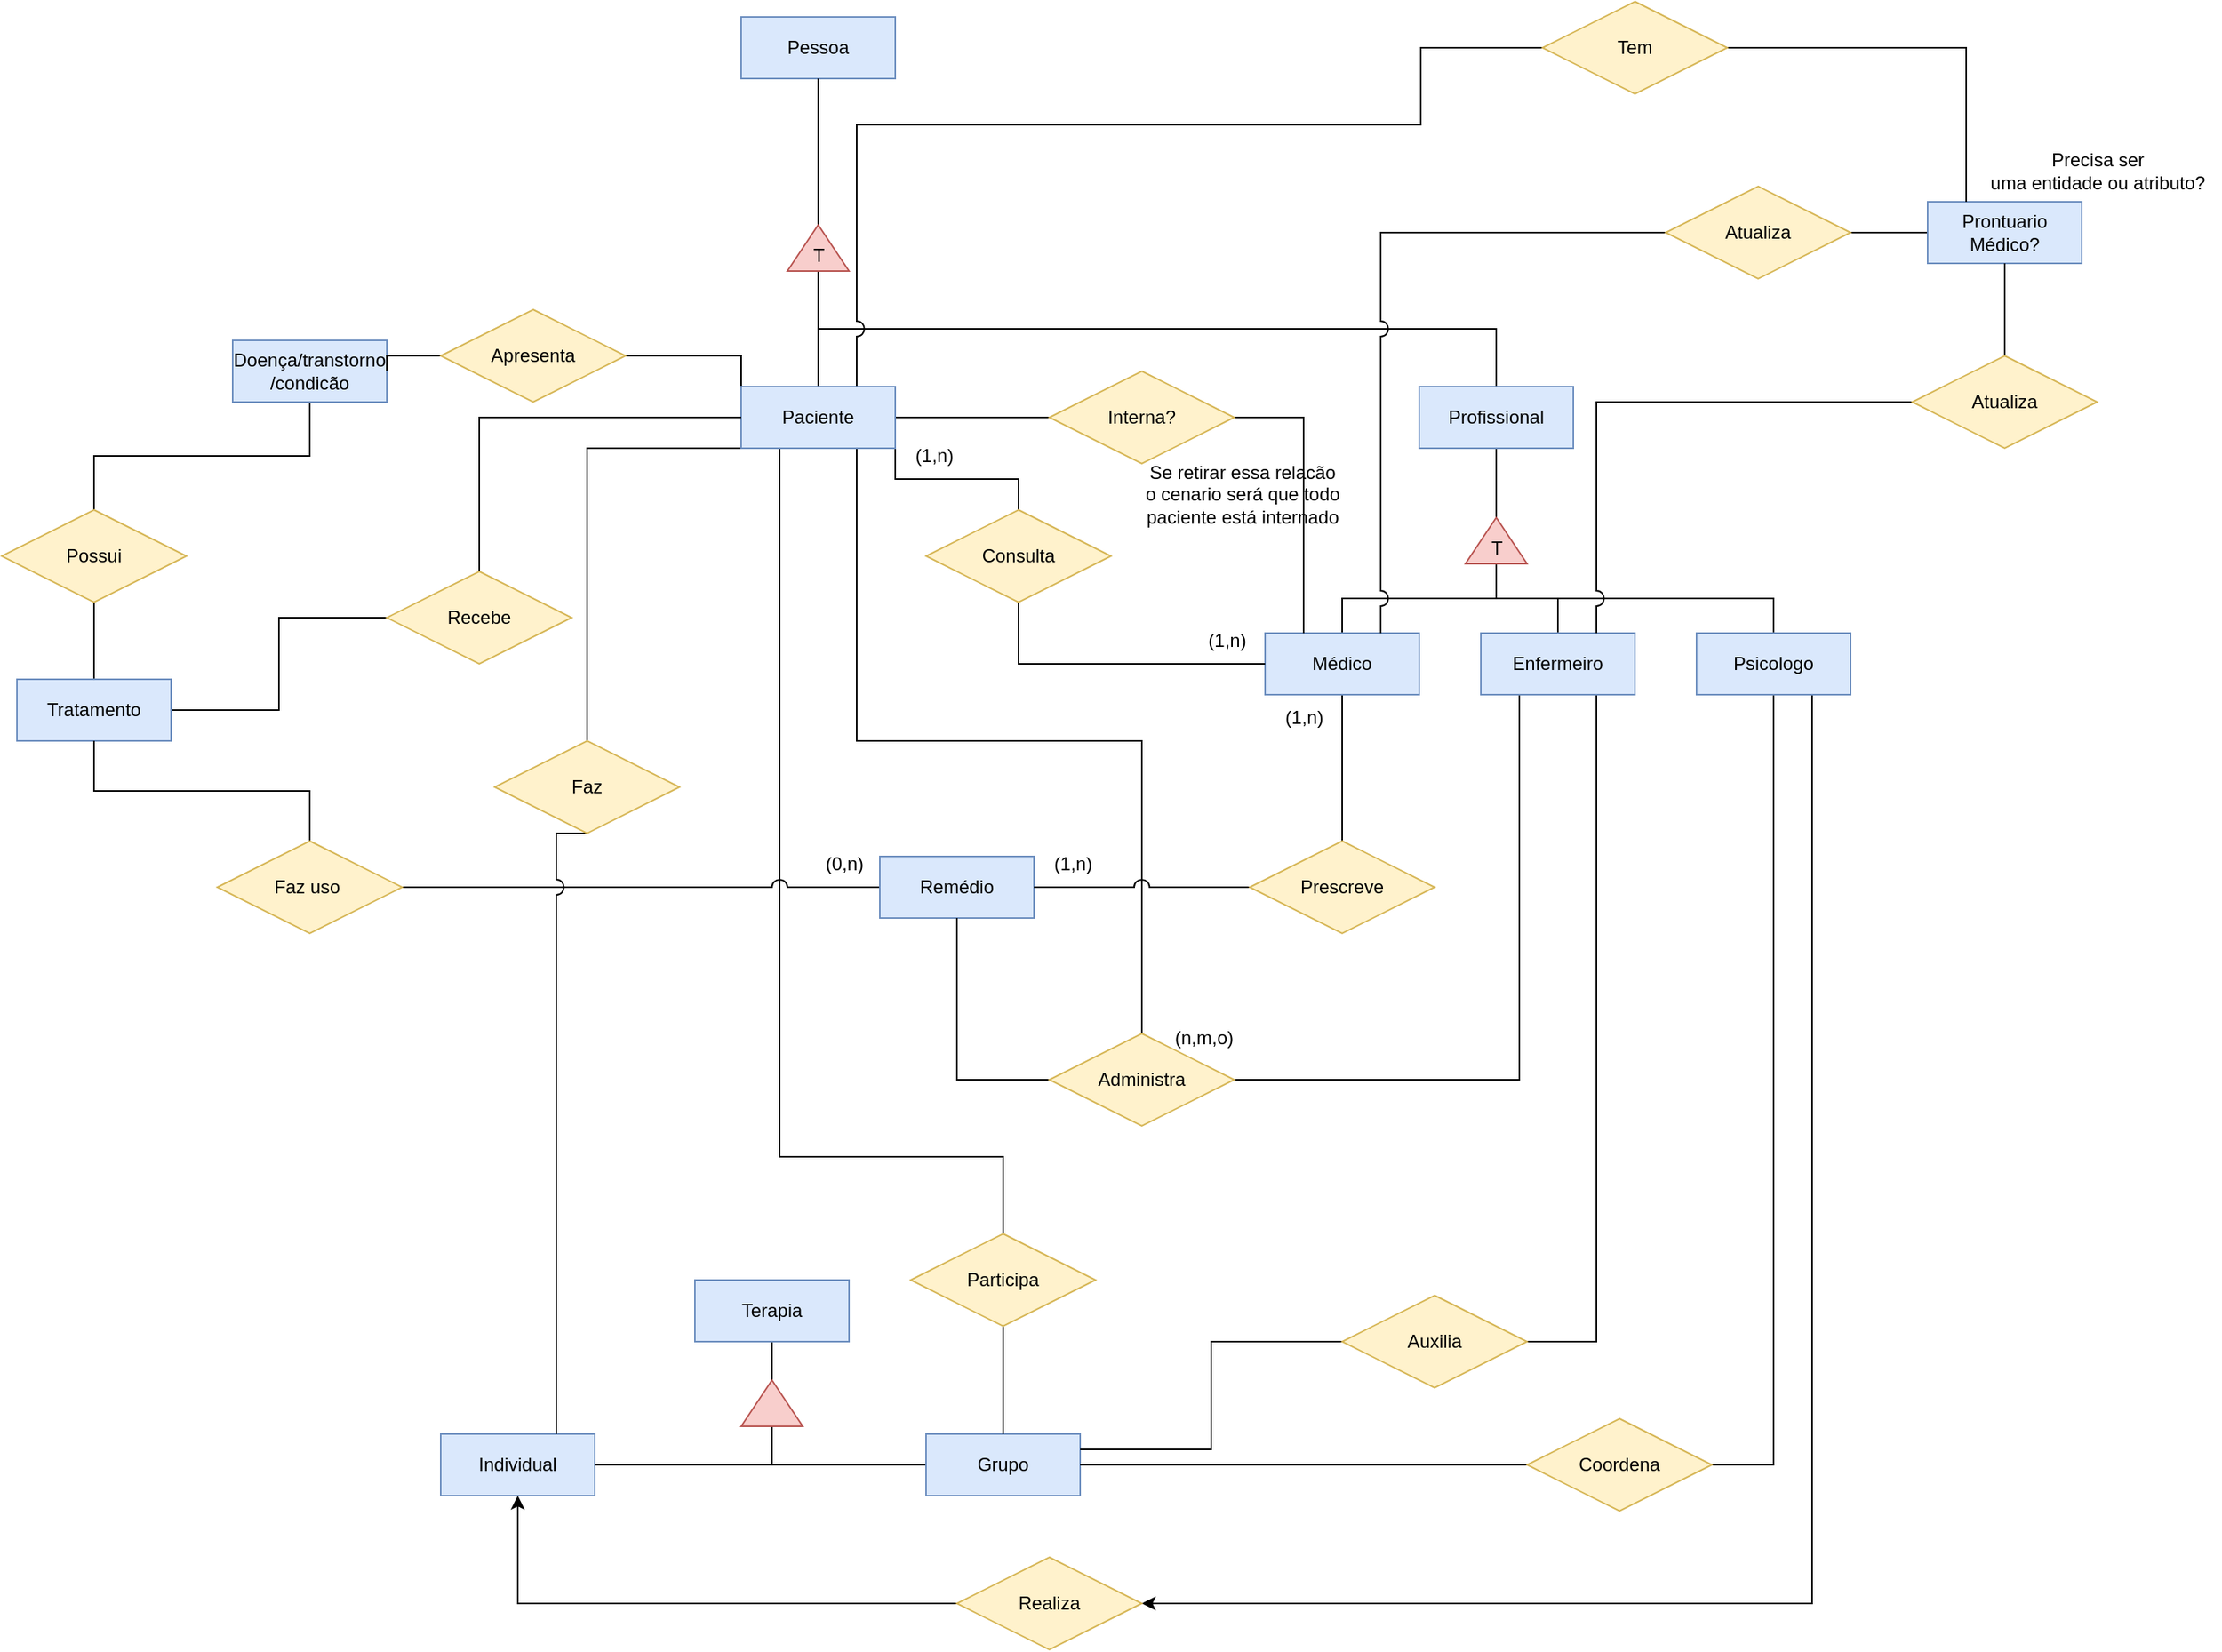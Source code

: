 <mxfile version="21.6.9" type="github">
  <diagram name="Página-1" id="hxpffWOmAhd4Fq2h1v_2">
    <mxGraphModel dx="1702" dy="431" grid="1" gridSize="10" guides="1" tooltips="1" connect="1" arrows="1" fold="1" page="1" pageScale="1" pageWidth="827" pageHeight="1169" math="0" shadow="0">
      <root>
        <mxCell id="0" />
        <mxCell id="1" parent="0" />
        <mxCell id="47JgMyX84QSmUCx375vm-1" value="Pessoa" style="whiteSpace=wrap;html=1;align=center;fillColor=#dae8fc;strokeColor=#6c8ebf;" parent="1" vertex="1">
          <mxGeometry x="160" y="40" width="100" height="40" as="geometry" />
        </mxCell>
        <mxCell id="47JgMyX84QSmUCx375vm-4" style="edgeStyle=orthogonalEdgeStyle;rounded=0;orthogonalLoop=1;jettySize=auto;html=1;exitX=1;exitY=0.5;exitDx=0;exitDy=0;entryX=0.5;entryY=1;entryDx=0;entryDy=0;endArrow=none;endFill=0;" parent="1" source="47JgMyX84QSmUCx375vm-3" target="47JgMyX84QSmUCx375vm-1" edge="1">
          <mxGeometry relative="1" as="geometry">
            <mxPoint x="210" y="185" as="sourcePoint" />
            <mxPoint x="210" y="90" as="targetPoint" />
          </mxGeometry>
        </mxCell>
        <mxCell id="47JgMyX84QSmUCx375vm-15" style="edgeStyle=orthogonalEdgeStyle;rounded=0;orthogonalLoop=1;jettySize=auto;html=1;exitX=0;exitY=0.5;exitDx=0;exitDy=0;endArrow=none;endFill=0;entryX=0.5;entryY=0;entryDx=0;entryDy=0;" parent="1" source="47JgMyX84QSmUCx375vm-3" target="47JgMyX84QSmUCx375vm-7" edge="1">
          <mxGeometry relative="1" as="geometry">
            <mxPoint x="210" y="215" as="sourcePoint" />
            <mxPoint x="210" y="290" as="targetPoint" />
          </mxGeometry>
        </mxCell>
        <mxCell id="47JgMyX84QSmUCx375vm-16" style="edgeStyle=orthogonalEdgeStyle;rounded=0;orthogonalLoop=1;jettySize=auto;html=1;exitX=0;exitY=0.5;exitDx=0;exitDy=0;entryX=0.5;entryY=0;entryDx=0;entryDy=0;endArrow=none;endFill=0;jumpStyle=arc;jumpSize=10;" parent="1" source="47JgMyX84QSmUCx375vm-3" target="47JgMyX84QSmUCx375vm-8" edge="1">
          <mxGeometry relative="1" as="geometry">
            <mxPoint x="210" y="215" as="sourcePoint" />
            <mxPoint x="650" y="290" as="targetPoint" />
          </mxGeometry>
        </mxCell>
        <mxCell id="47JgMyX84QSmUCx375vm-3" value="" style="triangle;whiteSpace=wrap;html=1;rotation=-90;fillColor=#f8cecc;strokeColor=#b85450;" parent="1" vertex="1">
          <mxGeometry x="195" y="170" width="30" height="40" as="geometry" />
        </mxCell>
        <mxCell id="47JgMyX84QSmUCx375vm-41" style="edgeStyle=orthogonalEdgeStyle;rounded=0;orthogonalLoop=1;jettySize=auto;html=1;exitX=1;exitY=1;exitDx=0;exitDy=0;entryX=0.5;entryY=0;entryDx=0;entryDy=0;endArrow=none;endFill=0;" parent="1" source="47JgMyX84QSmUCx375vm-7" target="47JgMyX84QSmUCx375vm-36" edge="1">
          <mxGeometry relative="1" as="geometry">
            <mxPoint x="260" y="330" as="sourcePoint" />
            <mxPoint x="340" y="370" as="targetPoint" />
          </mxGeometry>
        </mxCell>
        <mxCell id="47JgMyX84QSmUCx375vm-47" style="edgeStyle=orthogonalEdgeStyle;rounded=0;orthogonalLoop=1;jettySize=auto;html=1;exitX=1;exitY=0.5;exitDx=0;exitDy=0;entryX=0;entryY=0.5;entryDx=0;entryDy=0;endArrow=none;endFill=0;" parent="1" source="47JgMyX84QSmUCx375vm-7" target="47JgMyX84QSmUCx375vm-46" edge="1">
          <mxGeometry relative="1" as="geometry">
            <mxPoint x="260" y="289.5" as="sourcePoint" />
            <mxPoint x="360" y="289.5" as="targetPoint" />
          </mxGeometry>
        </mxCell>
        <mxCell id="47JgMyX84QSmUCx375vm-61" style="edgeStyle=orthogonalEdgeStyle;rounded=0;orthogonalLoop=1;jettySize=auto;html=1;exitX=0.75;exitY=1;exitDx=0;exitDy=0;entryX=0.5;entryY=0;entryDx=0;entryDy=0;endArrow=none;endFill=0;jumpStyle=arc;jumpSize=10;" parent="1" source="47JgMyX84QSmUCx375vm-7" target="47JgMyX84QSmUCx375vm-57" edge="1">
          <mxGeometry relative="1" as="geometry">
            <mxPoint x="235" y="330" as="sourcePoint" />
            <mxPoint x="420" y="710" as="targetPoint" />
          </mxGeometry>
        </mxCell>
        <mxCell id="47JgMyX84QSmUCx375vm-65" style="edgeStyle=orthogonalEdgeStyle;rounded=0;orthogonalLoop=1;jettySize=auto;html=1;entryX=1;entryY=0.5;entryDx=0;entryDy=0;endArrow=none;endFill=0;exitX=0;exitY=0;exitDx=0;exitDy=0;" parent="1" source="47JgMyX84QSmUCx375vm-7" target="47JgMyX84QSmUCx375vm-64" edge="1">
          <mxGeometry relative="1" as="geometry">
            <mxPoint x="140" y="300" as="sourcePoint" />
            <mxPoint x="90" y="300" as="targetPoint" />
            <Array as="points">
              <mxPoint x="160" y="260" />
            </Array>
          </mxGeometry>
        </mxCell>
        <mxCell id="47JgMyX84QSmUCx375vm-73" style="edgeStyle=orthogonalEdgeStyle;rounded=0;orthogonalLoop=1;jettySize=auto;html=1;exitX=0.25;exitY=1;exitDx=0;exitDy=0;entryX=0.5;entryY=0;entryDx=0;entryDy=0;endArrow=none;endFill=0;jumpStyle=arc;jumpSize=10;" parent="1" source="47JgMyX84QSmUCx375vm-7" target="47JgMyX84QSmUCx375vm-71" edge="1">
          <mxGeometry relative="1" as="geometry">
            <mxPoint x="210" y="330" as="sourcePoint" />
            <mxPoint x="330" y="840" as="targetPoint" />
            <Array as="points">
              <mxPoint x="185" y="780" />
              <mxPoint x="330" y="780" />
            </Array>
          </mxGeometry>
        </mxCell>
        <mxCell id="47JgMyX84QSmUCx375vm-80" style="edgeStyle=orthogonalEdgeStyle;rounded=0;orthogonalLoop=1;jettySize=auto;html=1;exitX=0;exitY=1;exitDx=0;exitDy=0;entryX=0.5;entryY=0;entryDx=0;entryDy=0;endArrow=none;endFill=0;" parent="1" source="47JgMyX84QSmUCx375vm-7" target="47JgMyX84QSmUCx375vm-79" edge="1">
          <mxGeometry relative="1" as="geometry">
            <mxPoint x="160" y="320" as="sourcePoint" />
            <mxPoint x="15" y="500" as="targetPoint" />
            <Array as="points">
              <mxPoint x="60" y="320" />
            </Array>
          </mxGeometry>
        </mxCell>
        <mxCell id="JaHXgR09Y_bf0I58OrZL-33" style="edgeStyle=orthogonalEdgeStyle;rounded=0;orthogonalLoop=1;jettySize=auto;html=1;exitX=0.75;exitY=0;exitDx=0;exitDy=0;entryX=0;entryY=0.5;entryDx=0;entryDy=0;jumpStyle=arc;jumpSize=10;endArrow=none;endFill=0;" parent="1" source="47JgMyX84QSmUCx375vm-7" target="JaHXgR09Y_bf0I58OrZL-34" edge="1">
          <mxGeometry relative="1" as="geometry">
            <mxPoint x="600.0" y="50" as="targetPoint" />
            <Array as="points">
              <mxPoint x="235" y="110" />
              <mxPoint x="601" y="110" />
              <mxPoint x="601" y="60" />
            </Array>
          </mxGeometry>
        </mxCell>
        <mxCell id="47JgMyX84QSmUCx375vm-7" value="Paciente" style="whiteSpace=wrap;html=1;align=center;fillColor=#dae8fc;strokeColor=#6c8ebf;" parent="1" vertex="1">
          <mxGeometry x="160" y="280" width="100" height="40" as="geometry" />
        </mxCell>
        <mxCell id="47JgMyX84QSmUCx375vm-17" style="edgeStyle=orthogonalEdgeStyle;rounded=0;orthogonalLoop=1;jettySize=auto;html=1;exitX=0.5;exitY=1;exitDx=0;exitDy=0;entryX=1;entryY=0.5;entryDx=0;entryDy=0;endArrow=none;endFill=0;" parent="1" source="47JgMyX84QSmUCx375vm-8" target="47JgMyX84QSmUCx375vm-11" edge="1">
          <mxGeometry relative="1" as="geometry" />
        </mxCell>
        <mxCell id="47JgMyX84QSmUCx375vm-8" value="Profissional" style="whiteSpace=wrap;html=1;align=center;fillColor=#dae8fc;strokeColor=#6c8ebf;" parent="1" vertex="1">
          <mxGeometry x="600" y="280" width="100" height="40" as="geometry" />
        </mxCell>
        <mxCell id="47JgMyX84QSmUCx375vm-18" style="edgeStyle=orthogonalEdgeStyle;rounded=0;orthogonalLoop=1;jettySize=auto;html=1;exitX=0;exitY=0.5;exitDx=0;exitDy=0;endArrow=none;endFill=0;" parent="1" source="47JgMyX84QSmUCx375vm-11" target="47JgMyX84QSmUCx375vm-12" edge="1">
          <mxGeometry relative="1" as="geometry" />
        </mxCell>
        <mxCell id="47JgMyX84QSmUCx375vm-19" style="edgeStyle=orthogonalEdgeStyle;rounded=0;orthogonalLoop=1;jettySize=auto;html=1;exitX=0;exitY=0.5;exitDx=0;exitDy=0;entryX=0.5;entryY=0;entryDx=0;entryDy=0;endArrow=none;endFill=0;" parent="1" source="47JgMyX84QSmUCx375vm-11" target="47JgMyX84QSmUCx375vm-13" edge="1">
          <mxGeometry relative="1" as="geometry" />
        </mxCell>
        <mxCell id="47JgMyX84QSmUCx375vm-20" style="edgeStyle=orthogonalEdgeStyle;rounded=0;orthogonalLoop=1;jettySize=auto;html=1;exitX=0;exitY=0.5;exitDx=0;exitDy=0;entryX=0.5;entryY=0;entryDx=0;entryDy=0;endArrow=none;endFill=0;" parent="1" source="47JgMyX84QSmUCx375vm-11" target="47JgMyX84QSmUCx375vm-14" edge="1">
          <mxGeometry relative="1" as="geometry" />
        </mxCell>
        <mxCell id="47JgMyX84QSmUCx375vm-11" value="" style="triangle;whiteSpace=wrap;html=1;rotation=-90;fillColor=#f8cecc;strokeColor=#b85450;" parent="1" vertex="1">
          <mxGeometry x="635" y="360" width="30" height="40" as="geometry" />
        </mxCell>
        <mxCell id="47JgMyX84QSmUCx375vm-44" style="edgeStyle=orthogonalEdgeStyle;rounded=0;orthogonalLoop=1;jettySize=auto;html=1;exitX=0.5;exitY=1;exitDx=0;exitDy=0;endArrow=none;endFill=0;" parent="1" source="47JgMyX84QSmUCx375vm-12" target="47JgMyX84QSmUCx375vm-37" edge="1">
          <mxGeometry relative="1" as="geometry" />
        </mxCell>
        <mxCell id="47JgMyX84QSmUCx375vm-12" value="Médico" style="whiteSpace=wrap;html=1;align=center;fillColor=#dae8fc;strokeColor=#6c8ebf;" parent="1" vertex="1">
          <mxGeometry x="500" y="440" width="100" height="40" as="geometry" />
        </mxCell>
        <mxCell id="47JgMyX84QSmUCx375vm-58" style="edgeStyle=orthogonalEdgeStyle;rounded=0;orthogonalLoop=1;jettySize=auto;html=1;exitX=0.25;exitY=1;exitDx=0;exitDy=0;entryX=1;entryY=0.5;entryDx=0;entryDy=0;endArrow=none;endFill=0;" parent="1" source="47JgMyX84QSmUCx375vm-13" target="47JgMyX84QSmUCx375vm-57" edge="1">
          <mxGeometry relative="1" as="geometry" />
        </mxCell>
        <mxCell id="JaHXgR09Y_bf0I58OrZL-21" style="edgeStyle=orthogonalEdgeStyle;rounded=0;orthogonalLoop=1;jettySize=auto;html=1;exitX=0.75;exitY=1;exitDx=0;exitDy=0;entryX=1;entryY=0.5;entryDx=0;entryDy=0;endArrow=none;endFill=0;" parent="1" source="47JgMyX84QSmUCx375vm-13" target="JaHXgR09Y_bf0I58OrZL-20" edge="1">
          <mxGeometry relative="1" as="geometry" />
        </mxCell>
        <mxCell id="47JgMyX84QSmUCx375vm-13" value="Enfermeiro" style="whiteSpace=wrap;html=1;align=center;fillColor=#dae8fc;strokeColor=#6c8ebf;" parent="1" vertex="1">
          <mxGeometry x="640" y="440" width="100" height="40" as="geometry" />
        </mxCell>
        <mxCell id="47JgMyX84QSmUCx375vm-68" style="edgeStyle=orthogonalEdgeStyle;rounded=0;orthogonalLoop=1;jettySize=auto;html=1;exitX=0.5;exitY=1;exitDx=0;exitDy=0;entryX=1;entryY=0.5;entryDx=0;entryDy=0;endArrow=none;endFill=0;" parent="1" source="47JgMyX84QSmUCx375vm-14" target="47JgMyX84QSmUCx375vm-67" edge="1">
          <mxGeometry relative="1" as="geometry" />
        </mxCell>
        <mxCell id="JaHXgR09Y_bf0I58OrZL-15" style="edgeStyle=orthogonalEdgeStyle;rounded=0;orthogonalLoop=1;jettySize=auto;html=1;exitX=0.75;exitY=1;exitDx=0;exitDy=0;entryX=1;entryY=0.5;entryDx=0;entryDy=0;" parent="1" source="47JgMyX84QSmUCx375vm-14" target="JaHXgR09Y_bf0I58OrZL-14" edge="1">
          <mxGeometry relative="1" as="geometry" />
        </mxCell>
        <mxCell id="47JgMyX84QSmUCx375vm-14" value="Psicologo" style="whiteSpace=wrap;html=1;align=center;fillColor=#dae8fc;strokeColor=#6c8ebf;" parent="1" vertex="1">
          <mxGeometry x="780" y="440" width="100" height="40" as="geometry" />
        </mxCell>
        <mxCell id="JaHXgR09Y_bf0I58OrZL-9" style="edgeStyle=orthogonalEdgeStyle;rounded=0;orthogonalLoop=1;jettySize=auto;html=1;exitX=0;exitY=0.5;exitDx=0;exitDy=0;entryX=1;entryY=0.5;entryDx=0;entryDy=0;jumpStyle=arc;jumpSize=10;endArrow=none;endFill=0;" parent="1" source="47JgMyX84QSmUCx375vm-22" target="JaHXgR09Y_bf0I58OrZL-7" edge="1">
          <mxGeometry relative="1" as="geometry" />
        </mxCell>
        <mxCell id="47JgMyX84QSmUCx375vm-22" value="Remédio" style="whiteSpace=wrap;html=1;align=center;fillColor=#dae8fc;strokeColor=#6c8ebf;" parent="1" vertex="1">
          <mxGeometry x="250" y="585" width="100" height="40" as="geometry" />
        </mxCell>
        <mxCell id="JaHXgR09Y_bf0I58OrZL-5" style="edgeStyle=orthogonalEdgeStyle;rounded=0;orthogonalLoop=1;jettySize=auto;html=1;exitX=0.5;exitY=1;exitDx=0;exitDy=0;entryX=0.5;entryY=0;entryDx=0;entryDy=0;endArrow=none;endFill=0;" parent="1" source="47JgMyX84QSmUCx375vm-23" target="JaHXgR09Y_bf0I58OrZL-4" edge="1">
          <mxGeometry relative="1" as="geometry" />
        </mxCell>
        <mxCell id="47JgMyX84QSmUCx375vm-23" value="Doença/transtorno&lt;br&gt;/condicão" style="whiteSpace=wrap;html=1;align=center;fillColor=#dae8fc;strokeColor=#6c8ebf;" parent="1" vertex="1">
          <mxGeometry x="-170" y="250" width="100" height="40" as="geometry" />
        </mxCell>
        <mxCell id="47JgMyX84QSmUCx375vm-76" style="edgeStyle=orthogonalEdgeStyle;rounded=0;orthogonalLoop=1;jettySize=auto;html=1;exitX=0.5;exitY=1;exitDx=0;exitDy=0;entryX=1;entryY=0.5;entryDx=0;entryDy=0;endArrow=none;endFill=0;" parent="1" source="47JgMyX84QSmUCx375vm-24" target="47JgMyX84QSmUCx375vm-26" edge="1">
          <mxGeometry relative="1" as="geometry" />
        </mxCell>
        <mxCell id="47JgMyX84QSmUCx375vm-24" value="Terapia" style="whiteSpace=wrap;html=1;align=center;fillColor=#dae8fc;strokeColor=#6c8ebf;" parent="1" vertex="1">
          <mxGeometry x="130" y="860" width="100" height="40" as="geometry" />
        </mxCell>
        <mxCell id="47JgMyX84QSmUCx375vm-77" style="edgeStyle=orthogonalEdgeStyle;rounded=0;orthogonalLoop=1;jettySize=auto;html=1;exitX=0;exitY=0.5;exitDx=0;exitDy=0;entryX=0;entryY=0.5;entryDx=0;entryDy=0;endArrow=none;endFill=0;" parent="1" source="47JgMyX84QSmUCx375vm-26" target="47JgMyX84QSmUCx375vm-30" edge="1">
          <mxGeometry relative="1" as="geometry" />
        </mxCell>
        <mxCell id="47JgMyX84QSmUCx375vm-78" style="edgeStyle=orthogonalEdgeStyle;rounded=0;orthogonalLoop=1;jettySize=auto;html=1;exitX=0;exitY=0.5;exitDx=0;exitDy=0;entryX=1;entryY=0.5;entryDx=0;entryDy=0;endArrow=none;endFill=0;" parent="1" source="47JgMyX84QSmUCx375vm-26" target="47JgMyX84QSmUCx375vm-28" edge="1">
          <mxGeometry relative="1" as="geometry" />
        </mxCell>
        <mxCell id="47JgMyX84QSmUCx375vm-26" value="" style="triangle;whiteSpace=wrap;html=1;rotation=-90;fillColor=#f8cecc;strokeColor=#b85450;" parent="1" vertex="1">
          <mxGeometry x="165" y="920" width="30" height="40" as="geometry" />
        </mxCell>
        <mxCell id="47JgMyX84QSmUCx375vm-28" value="Individual" style="whiteSpace=wrap;html=1;align=center;fillColor=#dae8fc;strokeColor=#6c8ebf;" parent="1" vertex="1">
          <mxGeometry x="-35" y="960" width="100" height="40" as="geometry" />
        </mxCell>
        <mxCell id="47JgMyX84QSmUCx375vm-30" value="Grupo" style="whiteSpace=wrap;html=1;align=center;fillColor=#dae8fc;strokeColor=#6c8ebf;" parent="1" vertex="1">
          <mxGeometry x="280" y="960" width="100" height="40" as="geometry" />
        </mxCell>
        <mxCell id="47JgMyX84QSmUCx375vm-42" style="edgeStyle=orthogonalEdgeStyle;rounded=0;orthogonalLoop=1;jettySize=auto;html=1;exitX=0.5;exitY=1;exitDx=0;exitDy=0;entryX=0;entryY=0.5;entryDx=0;entryDy=0;endArrow=none;endFill=0;" parent="1" source="47JgMyX84QSmUCx375vm-36" target="47JgMyX84QSmUCx375vm-12" edge="1">
          <mxGeometry relative="1" as="geometry">
            <mxPoint x="340" y="430" as="sourcePoint" />
            <mxPoint x="500" y="470" as="targetPoint" />
          </mxGeometry>
        </mxCell>
        <mxCell id="47JgMyX84QSmUCx375vm-36" value="Consulta" style="shape=rhombus;perimeter=rhombusPerimeter;whiteSpace=wrap;html=1;align=center;fillColor=#fff2cc;strokeColor=#d6b656;" parent="1" vertex="1">
          <mxGeometry x="280" y="360" width="120" height="60" as="geometry" />
        </mxCell>
        <mxCell id="47JgMyX84QSmUCx375vm-45" style="edgeStyle=orthogonalEdgeStyle;rounded=0;orthogonalLoop=1;jettySize=auto;html=1;exitX=0;exitY=0.5;exitDx=0;exitDy=0;entryX=1;entryY=0.5;entryDx=0;entryDy=0;jumpStyle=arc;endArrow=none;endFill=0;jumpSize=10;" parent="1" source="47JgMyX84QSmUCx375vm-37" target="47JgMyX84QSmUCx375vm-22" edge="1">
          <mxGeometry relative="1" as="geometry">
            <mxPoint x="490" y="615" as="sourcePoint" />
            <mxPoint x="185" y="615" as="targetPoint" />
          </mxGeometry>
        </mxCell>
        <mxCell id="47JgMyX84QSmUCx375vm-37" value="Prescreve" style="shape=rhombus;perimeter=rhombusPerimeter;whiteSpace=wrap;html=1;align=center;fillColor=#fff2cc;strokeColor=#d6b656;" parent="1" vertex="1">
          <mxGeometry x="490" y="575" width="120" height="60" as="geometry" />
        </mxCell>
        <mxCell id="47JgMyX84QSmUCx375vm-50" style="edgeStyle=orthogonalEdgeStyle;rounded=0;orthogonalLoop=1;jettySize=auto;html=1;exitX=1;exitY=0.5;exitDx=0;exitDy=0;entryX=0.25;entryY=0;entryDx=0;entryDy=0;endArrow=none;endFill=0;" parent="1" source="47JgMyX84QSmUCx375vm-46" target="47JgMyX84QSmUCx375vm-12" edge="1">
          <mxGeometry relative="1" as="geometry">
            <mxPoint x="420" y="340" as="sourcePoint" />
            <mxPoint x="525" y="450" as="targetPoint" />
          </mxGeometry>
        </mxCell>
        <mxCell id="47JgMyX84QSmUCx375vm-46" value="Interna?" style="shape=rhombus;perimeter=rhombusPerimeter;whiteSpace=wrap;html=1;align=center;fillColor=#fff2cc;strokeColor=#d6b656;" parent="1" vertex="1">
          <mxGeometry x="360" y="270" width="120" height="60" as="geometry" />
        </mxCell>
        <mxCell id="47JgMyX84QSmUCx375vm-59" style="edgeStyle=orthogonalEdgeStyle;rounded=0;orthogonalLoop=1;jettySize=auto;html=1;exitX=0;exitY=0.5;exitDx=0;exitDy=0;entryX=0.5;entryY=1;entryDx=0;entryDy=0;endArrow=none;endFill=0;" parent="1" source="47JgMyX84QSmUCx375vm-57" target="47JgMyX84QSmUCx375vm-22" edge="1">
          <mxGeometry relative="1" as="geometry" />
        </mxCell>
        <mxCell id="47JgMyX84QSmUCx375vm-57" value="Administra" style="shape=rhombus;perimeter=rhombusPerimeter;whiteSpace=wrap;html=1;align=center;fillColor=#fff2cc;strokeColor=#d6b656;" parent="1" vertex="1">
          <mxGeometry x="360" y="700" width="120" height="60" as="geometry" />
        </mxCell>
        <mxCell id="47JgMyX84QSmUCx375vm-66" style="edgeStyle=orthogonalEdgeStyle;rounded=0;orthogonalLoop=1;jettySize=auto;html=1;exitX=0;exitY=0.5;exitDx=0;exitDy=0;entryX=1;entryY=0.5;entryDx=0;entryDy=0;endArrow=none;endFill=0;" parent="1" source="47JgMyX84QSmUCx375vm-64" target="47JgMyX84QSmUCx375vm-23" edge="1">
          <mxGeometry relative="1" as="geometry">
            <mxPoint x="-30" y="300" as="sourcePoint" />
            <mxPoint x="-70" y="300" as="targetPoint" />
          </mxGeometry>
        </mxCell>
        <mxCell id="47JgMyX84QSmUCx375vm-64" value="Apresenta" style="shape=rhombus;perimeter=rhombusPerimeter;whiteSpace=wrap;html=1;align=center;fillColor=#fff2cc;strokeColor=#d6b656;" parent="1" vertex="1">
          <mxGeometry x="-35" y="230" width="120" height="60" as="geometry" />
        </mxCell>
        <mxCell id="47JgMyX84QSmUCx375vm-69" style="edgeStyle=orthogonalEdgeStyle;rounded=0;orthogonalLoop=1;jettySize=auto;html=1;exitX=0;exitY=0.5;exitDx=0;exitDy=0;entryX=1;entryY=0.5;entryDx=0;entryDy=0;endArrow=none;endFill=0;" parent="1" source="47JgMyX84QSmUCx375vm-67" target="47JgMyX84QSmUCx375vm-30" edge="1">
          <mxGeometry relative="1" as="geometry" />
        </mxCell>
        <mxCell id="47JgMyX84QSmUCx375vm-67" value="Coordena" style="shape=rhombus;perimeter=rhombusPerimeter;whiteSpace=wrap;html=1;align=center;fillColor=#fff2cc;strokeColor=#d6b656;" parent="1" vertex="1">
          <mxGeometry x="670" y="950" width="120" height="60" as="geometry" />
        </mxCell>
        <mxCell id="47JgMyX84QSmUCx375vm-75" style="edgeStyle=orthogonalEdgeStyle;rounded=0;orthogonalLoop=1;jettySize=auto;html=1;exitX=0.5;exitY=1;exitDx=0;exitDy=0;entryX=0.5;entryY=0;entryDx=0;entryDy=0;endArrow=none;endFill=0;" parent="1" source="47JgMyX84QSmUCx375vm-71" target="47JgMyX84QSmUCx375vm-30" edge="1">
          <mxGeometry relative="1" as="geometry" />
        </mxCell>
        <mxCell id="47JgMyX84QSmUCx375vm-71" value="Participa" style="shape=rhombus;perimeter=rhombusPerimeter;whiteSpace=wrap;html=1;align=center;fillColor=#fff2cc;strokeColor=#d6b656;" parent="1" vertex="1">
          <mxGeometry x="270" y="830" width="120" height="60" as="geometry" />
        </mxCell>
        <mxCell id="47JgMyX84QSmUCx375vm-81" style="edgeStyle=orthogonalEdgeStyle;rounded=0;orthogonalLoop=1;jettySize=auto;html=1;exitX=0.5;exitY=1;exitDx=0;exitDy=0;jumpStyle=arc;endArrow=none;endFill=0;entryX=0.75;entryY=0;entryDx=0;entryDy=0;jumpSize=10;" parent="1" source="47JgMyX84QSmUCx375vm-79" target="47JgMyX84QSmUCx375vm-28" edge="1">
          <mxGeometry relative="1" as="geometry">
            <mxPoint x="15" y="560" as="sourcePoint" />
            <mxPoint x="50" y="910" as="targetPoint" />
            <Array as="points">
              <mxPoint x="40" y="570" />
            </Array>
          </mxGeometry>
        </mxCell>
        <mxCell id="47JgMyX84QSmUCx375vm-79" value="Faz" style="shape=rhombus;perimeter=rhombusPerimeter;whiteSpace=wrap;html=1;align=center;fillColor=#fff2cc;strokeColor=#d6b656;" parent="1" vertex="1">
          <mxGeometry y="510" width="120" height="60" as="geometry" />
        </mxCell>
        <mxCell id="JaHXgR09Y_bf0I58OrZL-6" style="edgeStyle=orthogonalEdgeStyle;rounded=0;orthogonalLoop=1;jettySize=auto;html=1;exitX=0.5;exitY=0;exitDx=0;exitDy=0;entryX=0.5;entryY=1;entryDx=0;entryDy=0;endArrow=none;endFill=0;" parent="1" source="JaHXgR09Y_bf0I58OrZL-3" target="JaHXgR09Y_bf0I58OrZL-4" edge="1">
          <mxGeometry relative="1" as="geometry" />
        </mxCell>
        <mxCell id="JaHXgR09Y_bf0I58OrZL-11" style="edgeStyle=orthogonalEdgeStyle;rounded=0;orthogonalLoop=1;jettySize=auto;html=1;exitX=1;exitY=0.5;exitDx=0;exitDy=0;entryX=0;entryY=0.5;entryDx=0;entryDy=0;endArrow=none;endFill=0;" parent="1" source="JaHXgR09Y_bf0I58OrZL-3" target="JaHXgR09Y_bf0I58OrZL-10" edge="1">
          <mxGeometry relative="1" as="geometry" />
        </mxCell>
        <mxCell id="JaHXgR09Y_bf0I58OrZL-3" value="Tratamento" style="whiteSpace=wrap;html=1;align=center;fillColor=#dae8fc;strokeColor=#6c8ebf;" parent="1" vertex="1">
          <mxGeometry x="-310" y="470" width="100" height="40" as="geometry" />
        </mxCell>
        <mxCell id="JaHXgR09Y_bf0I58OrZL-4" value="Possui" style="shape=rhombus;perimeter=rhombusPerimeter;whiteSpace=wrap;html=1;align=center;fillColor=#fff2cc;strokeColor=#d6b656;" parent="1" vertex="1">
          <mxGeometry x="-320" y="360" width="120" height="60" as="geometry" />
        </mxCell>
        <mxCell id="JaHXgR09Y_bf0I58OrZL-8" style="edgeStyle=orthogonalEdgeStyle;rounded=0;orthogonalLoop=1;jettySize=auto;html=1;exitX=0.5;exitY=0;exitDx=0;exitDy=0;entryX=0.5;entryY=1;entryDx=0;entryDy=0;endArrow=none;endFill=0;" parent="1" source="JaHXgR09Y_bf0I58OrZL-7" target="JaHXgR09Y_bf0I58OrZL-3" edge="1">
          <mxGeometry relative="1" as="geometry" />
        </mxCell>
        <mxCell id="JaHXgR09Y_bf0I58OrZL-7" value="Faz uso&amp;nbsp;" style="shape=rhombus;perimeter=rhombusPerimeter;whiteSpace=wrap;html=1;align=center;fillColor=#fff2cc;strokeColor=#d6b656;" parent="1" vertex="1">
          <mxGeometry x="-180" y="575" width="120" height="60" as="geometry" />
        </mxCell>
        <mxCell id="JaHXgR09Y_bf0I58OrZL-12" style="edgeStyle=orthogonalEdgeStyle;rounded=0;orthogonalLoop=1;jettySize=auto;html=1;exitX=0.5;exitY=0;exitDx=0;exitDy=0;entryX=0;entryY=0.5;entryDx=0;entryDy=0;endArrow=none;endFill=0;" parent="1" source="JaHXgR09Y_bf0I58OrZL-10" target="47JgMyX84QSmUCx375vm-7" edge="1">
          <mxGeometry relative="1" as="geometry" />
        </mxCell>
        <mxCell id="JaHXgR09Y_bf0I58OrZL-10" value="Recebe" style="shape=rhombus;perimeter=rhombusPerimeter;whiteSpace=wrap;html=1;align=center;fillColor=#fff2cc;strokeColor=#d6b656;" parent="1" vertex="1">
          <mxGeometry x="-70" y="400" width="120" height="60" as="geometry" />
        </mxCell>
        <mxCell id="JaHXgR09Y_bf0I58OrZL-16" style="edgeStyle=orthogonalEdgeStyle;rounded=0;orthogonalLoop=1;jettySize=auto;html=1;exitX=0;exitY=0.5;exitDx=0;exitDy=0;entryX=0.5;entryY=1;entryDx=0;entryDy=0;" parent="1" source="JaHXgR09Y_bf0I58OrZL-14" target="47JgMyX84QSmUCx375vm-28" edge="1">
          <mxGeometry relative="1" as="geometry" />
        </mxCell>
        <mxCell id="JaHXgR09Y_bf0I58OrZL-14" value="Realiza" style="shape=rhombus;perimeter=rhombusPerimeter;whiteSpace=wrap;html=1;align=center;fillColor=#fff2cc;strokeColor=#d6b656;" parent="1" vertex="1">
          <mxGeometry x="300" y="1040" width="120" height="60" as="geometry" />
        </mxCell>
        <mxCell id="JaHXgR09Y_bf0I58OrZL-22" style="edgeStyle=orthogonalEdgeStyle;rounded=0;orthogonalLoop=1;jettySize=auto;html=1;exitX=0;exitY=0.5;exitDx=0;exitDy=0;entryX=1;entryY=0.25;entryDx=0;entryDy=0;endArrow=none;endFill=0;" parent="1" source="JaHXgR09Y_bf0I58OrZL-20" target="47JgMyX84QSmUCx375vm-30" edge="1">
          <mxGeometry relative="1" as="geometry" />
        </mxCell>
        <mxCell id="JaHXgR09Y_bf0I58OrZL-20" value="Auxilia" style="shape=rhombus;perimeter=rhombusPerimeter;whiteSpace=wrap;html=1;align=center;fillColor=#fff2cc;strokeColor=#d6b656;" parent="1" vertex="1">
          <mxGeometry x="550" y="870" width="120" height="60" as="geometry" />
        </mxCell>
        <mxCell id="JaHXgR09Y_bf0I58OrZL-28" style="edgeStyle=orthogonalEdgeStyle;rounded=0;orthogonalLoop=1;jettySize=auto;html=1;exitX=0;exitY=0.5;exitDx=0;exitDy=0;entryX=1;entryY=0.5;entryDx=0;entryDy=0;endArrow=none;endFill=0;" parent="1" source="JaHXgR09Y_bf0I58OrZL-23" target="JaHXgR09Y_bf0I58OrZL-26" edge="1">
          <mxGeometry relative="1" as="geometry" />
        </mxCell>
        <mxCell id="JaHXgR09Y_bf0I58OrZL-23" value="Prontuario&lt;br&gt;Médico?" style="whiteSpace=wrap;html=1;align=center;fillColor=#dae8fc;strokeColor=#6c8ebf;" parent="1" vertex="1">
          <mxGeometry x="930" y="160" width="100" height="40" as="geometry" />
        </mxCell>
        <mxCell id="JaHXgR09Y_bf0I58OrZL-29" style="edgeStyle=orthogonalEdgeStyle;rounded=0;orthogonalLoop=1;jettySize=auto;html=1;exitX=0;exitY=0.5;exitDx=0;exitDy=0;entryX=0.75;entryY=0;entryDx=0;entryDy=0;jumpStyle=arc;jumpSize=10;endArrow=none;endFill=0;" parent="1" source="JaHXgR09Y_bf0I58OrZL-26" target="47JgMyX84QSmUCx375vm-12" edge="1">
          <mxGeometry relative="1" as="geometry" />
        </mxCell>
        <mxCell id="JaHXgR09Y_bf0I58OrZL-26" value="Atualiza" style="shape=rhombus;perimeter=rhombusPerimeter;whiteSpace=wrap;html=1;align=center;fillColor=#fff2cc;strokeColor=#d6b656;" parent="1" vertex="1">
          <mxGeometry x="760" y="150" width="120" height="60" as="geometry" />
        </mxCell>
        <mxCell id="JaHXgR09Y_bf0I58OrZL-31" style="edgeStyle=orthogonalEdgeStyle;rounded=0;orthogonalLoop=1;jettySize=auto;html=1;exitX=0.5;exitY=0;exitDx=0;exitDy=0;entryX=0.5;entryY=1;entryDx=0;entryDy=0;endArrow=none;endFill=0;" parent="1" source="JaHXgR09Y_bf0I58OrZL-30" target="JaHXgR09Y_bf0I58OrZL-23" edge="1">
          <mxGeometry relative="1" as="geometry" />
        </mxCell>
        <mxCell id="JaHXgR09Y_bf0I58OrZL-32" style="edgeStyle=orthogonalEdgeStyle;rounded=0;orthogonalLoop=1;jettySize=auto;html=1;exitX=0;exitY=0.5;exitDx=0;exitDy=0;entryX=0.75;entryY=0;entryDx=0;entryDy=0;jumpStyle=arc;jumpSize=10;endArrow=none;endFill=0;" parent="1" source="JaHXgR09Y_bf0I58OrZL-30" target="47JgMyX84QSmUCx375vm-13" edge="1">
          <mxGeometry relative="1" as="geometry" />
        </mxCell>
        <mxCell id="JaHXgR09Y_bf0I58OrZL-30" value="Atualiza" style="shape=rhombus;perimeter=rhombusPerimeter;whiteSpace=wrap;html=1;align=center;fillColor=#fff2cc;strokeColor=#d6b656;" parent="1" vertex="1">
          <mxGeometry x="920" y="260" width="120" height="60" as="geometry" />
        </mxCell>
        <mxCell id="JaHXgR09Y_bf0I58OrZL-35" style="edgeStyle=orthogonalEdgeStyle;rounded=0;orthogonalLoop=1;jettySize=auto;html=1;exitX=1;exitY=0.5;exitDx=0;exitDy=0;entryX=0.25;entryY=0;entryDx=0;entryDy=0;endArrow=none;endFill=0;" parent="1" source="JaHXgR09Y_bf0I58OrZL-34" target="JaHXgR09Y_bf0I58OrZL-23" edge="1">
          <mxGeometry relative="1" as="geometry" />
        </mxCell>
        <mxCell id="JaHXgR09Y_bf0I58OrZL-34" value="Tem" style="shape=rhombus;perimeter=rhombusPerimeter;whiteSpace=wrap;html=1;align=center;fillColor=#fff2cc;strokeColor=#d6b656;" parent="1" vertex="1">
          <mxGeometry x="680" y="30" width="120" height="60" as="geometry" />
        </mxCell>
        <mxCell id="w2TVBVgg90Lncyqr7psY-1" value="Precisa ser&lt;br&gt;uma entidade ou atributo?" style="text;html=1;align=center;verticalAlign=middle;resizable=0;points=[];autosize=1;strokeColor=none;fillColor=none;" vertex="1" parent="1">
          <mxGeometry x="960" y="120" width="160" height="40" as="geometry" />
        </mxCell>
        <mxCell id="w2TVBVgg90Lncyqr7psY-2" value="Se retirar essa relacão&lt;br&gt;o cenario será que todo&lt;br&gt;paciente está internado" style="text;html=1;align=center;verticalAlign=middle;resizable=0;points=[];autosize=1;strokeColor=none;fillColor=none;" vertex="1" parent="1">
          <mxGeometry x="410" y="320" width="150" height="60" as="geometry" />
        </mxCell>
        <mxCell id="w2TVBVgg90Lncyqr7psY-4" value="(1,n)" style="text;html=1;align=center;verticalAlign=middle;resizable=0;points=[];autosize=1;strokeColor=none;fillColor=none;" vertex="1" parent="1">
          <mxGeometry x="450" y="430" width="50" height="30" as="geometry" />
        </mxCell>
        <mxCell id="w2TVBVgg90Lncyqr7psY-7" value="(1,n)" style="text;html=1;align=center;verticalAlign=middle;resizable=0;points=[];autosize=1;strokeColor=none;fillColor=none;" vertex="1" parent="1">
          <mxGeometry x="260" y="310" width="50" height="30" as="geometry" />
        </mxCell>
        <mxCell id="w2TVBVgg90Lncyqr7psY-8" value="(1,n)" style="text;html=1;align=center;verticalAlign=middle;resizable=0;points=[];autosize=1;strokeColor=none;fillColor=none;" vertex="1" parent="1">
          <mxGeometry x="500" y="480" width="50" height="30" as="geometry" />
        </mxCell>
        <mxCell id="w2TVBVgg90Lncyqr7psY-9" value="(1,n)" style="text;html=1;align=center;verticalAlign=middle;resizable=0;points=[];autosize=1;strokeColor=none;fillColor=none;" vertex="1" parent="1">
          <mxGeometry x="350" y="575" width="50" height="30" as="geometry" />
        </mxCell>
        <mxCell id="w2TVBVgg90Lncyqr7psY-10" value="&amp;nbsp;(0,n)" style="text;html=1;align=center;verticalAlign=middle;resizable=0;points=[];autosize=1;strokeColor=none;fillColor=none;" vertex="1" parent="1">
          <mxGeometry x="200" y="575" width="50" height="30" as="geometry" />
        </mxCell>
        <mxCell id="w2TVBVgg90Lncyqr7psY-11" value="T" style="text;html=1;align=center;verticalAlign=middle;resizable=0;points=[];autosize=1;strokeColor=none;fillColor=none;" vertex="1" parent="1">
          <mxGeometry x="195" y="180" width="30" height="30" as="geometry" />
        </mxCell>
        <mxCell id="w2TVBVgg90Lncyqr7psY-12" value="T" style="text;html=1;align=center;verticalAlign=middle;resizable=0;points=[];autosize=1;strokeColor=none;fillColor=none;" vertex="1" parent="1">
          <mxGeometry x="635" y="370" width="30" height="30" as="geometry" />
        </mxCell>
        <mxCell id="w2TVBVgg90Lncyqr7psY-14" value="(n,m,o)" style="text;html=1;align=center;verticalAlign=middle;resizable=0;points=[];autosize=1;strokeColor=none;fillColor=none;" vertex="1" parent="1">
          <mxGeometry x="430" y="688" width="60" height="30" as="geometry" />
        </mxCell>
      </root>
    </mxGraphModel>
  </diagram>
</mxfile>
